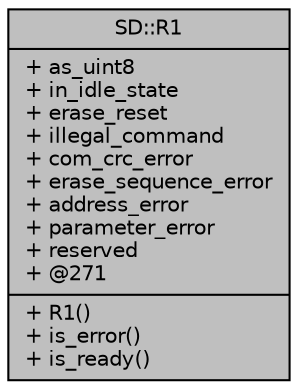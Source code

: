 digraph "SD::R1"
{
  edge [fontname="Helvetica",fontsize="10",labelfontname="Helvetica",labelfontsize="10"];
  node [fontname="Helvetica",fontsize="10",shape=record];
  Node1 [label="{SD::R1\n|+ as_uint8\l+ in_idle_state\l+ erase_reset\l+ illegal_command\l+ com_crc_error\l+ erase_sequence_error\l+ address_error\l+ parameter_error\l+ reserved\l+ @271\l|+ R1()\l+ is_error()\l+ is_ready()\l}",height=0.2,width=0.4,color="black", fillcolor="grey75", style="filled", fontcolor="black"];
}
